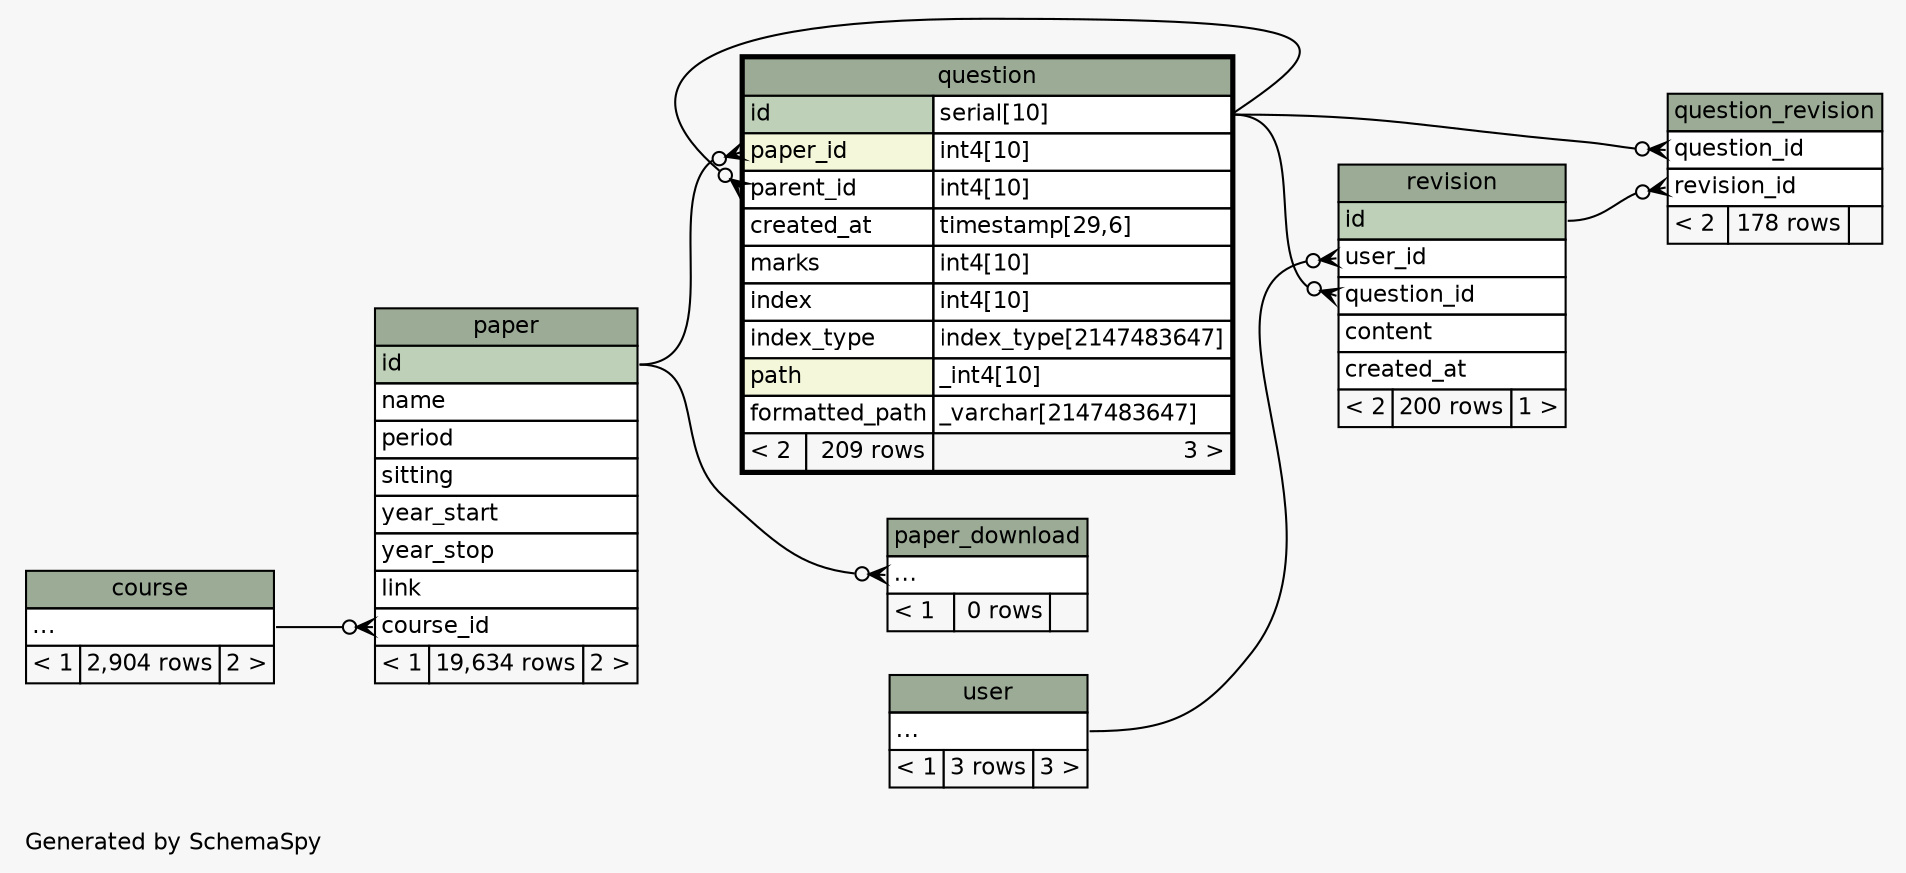 // dot 2.38.0 on Mac OS X 10.11.3
// SchemaSpy rev 590
digraph "twoDegreesRelationshipsDiagram" {
  graph [
    rankdir="RL"
    bgcolor="#f7f7f7"
    label="\nGenerated by SchemaSpy"
    labeljust="l"
    nodesep="0.18"
    ranksep="0.46"
    fontname="Helvetica"
    fontsize="11"
  ];
  node [
    fontname="Helvetica"
    fontsize="11"
    shape="plaintext"
  ];
  edge [
    arrowsize="0.8"
  ];
  "paper":"course_id":w -> "course":"elipses":e [arrowhead=none dir=back arrowtail=crowodot];
  "paper_download":"elipses":w -> "paper":"id":e [arrowhead=none dir=back arrowtail=crowodot];
  "question":"paper_id":w -> "paper":"id":e [arrowhead=none dir=back arrowtail=crowodot];
  "question":"parent_id":w -> "question":"id.type":e [arrowhead=none dir=back arrowtail=crowodot];
  "question_revision":"question_id":w -> "question":"id.type":e [arrowhead=none dir=back arrowtail=crowodot];
  "question_revision":"revision_id":w -> "revision":"id":e [arrowhead=none dir=back arrowtail=crowodot];
  "revision":"question_id":w -> "question":"id.type":e [arrowhead=none dir=back arrowtail=crowodot];
  "revision":"user_id":w -> "user":"elipses":e [arrowhead=none dir=back arrowtail=crowodot];
  "course" [
    label=<
    <TABLE BORDER="0" CELLBORDER="1" CELLSPACING="0" BGCOLOR="#ffffff">
      <TR><TD COLSPAN="3" BGCOLOR="#9bab96" ALIGN="CENTER">course</TD></TR>
      <TR><TD PORT="elipses" COLSPAN="3" ALIGN="LEFT">...</TD></TR>
      <TR><TD ALIGN="LEFT" BGCOLOR="#f7f7f7">&lt; 1</TD><TD ALIGN="RIGHT" BGCOLOR="#f7f7f7">2,904 rows</TD><TD ALIGN="RIGHT" BGCOLOR="#f7f7f7">2 &gt;</TD></TR>
    </TABLE>>
    URL="course.html"
    tooltip="course"
  ];
  "paper" [
    label=<
    <TABLE BORDER="0" CELLBORDER="1" CELLSPACING="0" BGCOLOR="#ffffff">
      <TR><TD COLSPAN="3" BGCOLOR="#9bab96" ALIGN="CENTER">paper</TD></TR>
      <TR><TD PORT="id" COLSPAN="3" BGCOLOR="#bed1b8" ALIGN="LEFT">id</TD></TR>
      <TR><TD PORT="name" COLSPAN="3" ALIGN="LEFT">name</TD></TR>
      <TR><TD PORT="period" COLSPAN="3" ALIGN="LEFT">period</TD></TR>
      <TR><TD PORT="sitting" COLSPAN="3" ALIGN="LEFT">sitting</TD></TR>
      <TR><TD PORT="year_start" COLSPAN="3" ALIGN="LEFT">year_start</TD></TR>
      <TR><TD PORT="year_stop" COLSPAN="3" ALIGN="LEFT">year_stop</TD></TR>
      <TR><TD PORT="link" COLSPAN="3" ALIGN="LEFT">link</TD></TR>
      <TR><TD PORT="course_id" COLSPAN="3" ALIGN="LEFT">course_id</TD></TR>
      <TR><TD ALIGN="LEFT" BGCOLOR="#f7f7f7">&lt; 1</TD><TD ALIGN="RIGHT" BGCOLOR="#f7f7f7">19,634 rows</TD><TD ALIGN="RIGHT" BGCOLOR="#f7f7f7">2 &gt;</TD></TR>
    </TABLE>>
    URL="paper.html"
    tooltip="paper"
  ];
  "paper_download" [
    label=<
    <TABLE BORDER="0" CELLBORDER="1" CELLSPACING="0" BGCOLOR="#ffffff">
      <TR><TD COLSPAN="3" BGCOLOR="#9bab96" ALIGN="CENTER">paper_download</TD></TR>
      <TR><TD PORT="elipses" COLSPAN="3" ALIGN="LEFT">...</TD></TR>
      <TR><TD ALIGN="LEFT" BGCOLOR="#f7f7f7">&lt; 1</TD><TD ALIGN="RIGHT" BGCOLOR="#f7f7f7">0 rows</TD><TD ALIGN="RIGHT" BGCOLOR="#f7f7f7">  </TD></TR>
    </TABLE>>
    URL="paper_download.html"
    tooltip="paper_download"
  ];
  "question" [
    label=<
    <TABLE BORDER="2" CELLBORDER="1" CELLSPACING="0" BGCOLOR="#ffffff">
      <TR><TD COLSPAN="3" BGCOLOR="#9bab96" ALIGN="CENTER">question</TD></TR>
      <TR><TD PORT="id" COLSPAN="2" BGCOLOR="#bed1b8" ALIGN="LEFT">id</TD><TD PORT="id.type" ALIGN="LEFT">serial[10]</TD></TR>
      <TR><TD PORT="paper_id" COLSPAN="2" BGCOLOR="#f4f7da" ALIGN="LEFT">paper_id</TD><TD PORT="paper_id.type" ALIGN="LEFT">int4[10]</TD></TR>
      <TR><TD PORT="parent_id" COLSPAN="2" ALIGN="LEFT">parent_id</TD><TD PORT="parent_id.type" ALIGN="LEFT">int4[10]</TD></TR>
      <TR><TD PORT="created_at" COLSPAN="2" ALIGN="LEFT">created_at</TD><TD PORT="created_at.type" ALIGN="LEFT">timestamp[29,6]</TD></TR>
      <TR><TD PORT="marks" COLSPAN="2" ALIGN="LEFT">marks</TD><TD PORT="marks.type" ALIGN="LEFT">int4[10]</TD></TR>
      <TR><TD PORT="index" COLSPAN="2" ALIGN="LEFT">index</TD><TD PORT="index.type" ALIGN="LEFT">int4[10]</TD></TR>
      <TR><TD PORT="index_type" COLSPAN="2" ALIGN="LEFT">index_type</TD><TD PORT="index_type.type" ALIGN="LEFT">index_type[2147483647]</TD></TR>
      <TR><TD PORT="path" COLSPAN="2" BGCOLOR="#f4f7da" ALIGN="LEFT">path</TD><TD PORT="path.type" ALIGN="LEFT">_int4[10]</TD></TR>
      <TR><TD PORT="formatted_path" COLSPAN="2" ALIGN="LEFT">formatted_path</TD><TD PORT="formatted_path.type" ALIGN="LEFT">_varchar[2147483647]</TD></TR>
      <TR><TD ALIGN="LEFT" BGCOLOR="#f7f7f7">&lt; 2</TD><TD ALIGN="RIGHT" BGCOLOR="#f7f7f7">209 rows</TD><TD ALIGN="RIGHT" BGCOLOR="#f7f7f7">3 &gt;</TD></TR>
    </TABLE>>
    URL="question.html"
    tooltip="question"
  ];
  "question_revision" [
    label=<
    <TABLE BORDER="0" CELLBORDER="1" CELLSPACING="0" BGCOLOR="#ffffff">
      <TR><TD COLSPAN="3" BGCOLOR="#9bab96" ALIGN="CENTER">question_revision</TD></TR>
      <TR><TD PORT="question_id" COLSPAN="3" ALIGN="LEFT">question_id</TD></TR>
      <TR><TD PORT="revision_id" COLSPAN="3" ALIGN="LEFT">revision_id</TD></TR>
      <TR><TD ALIGN="LEFT" BGCOLOR="#f7f7f7">&lt; 2</TD><TD ALIGN="RIGHT" BGCOLOR="#f7f7f7">178 rows</TD><TD ALIGN="RIGHT" BGCOLOR="#f7f7f7">  </TD></TR>
    </TABLE>>
    URL="question_revision.html"
    tooltip="question_revision"
  ];
  "revision" [
    label=<
    <TABLE BORDER="0" CELLBORDER="1" CELLSPACING="0" BGCOLOR="#ffffff">
      <TR><TD COLSPAN="3" BGCOLOR="#9bab96" ALIGN="CENTER">revision</TD></TR>
      <TR><TD PORT="id" COLSPAN="3" BGCOLOR="#bed1b8" ALIGN="LEFT">id</TD></TR>
      <TR><TD PORT="user_id" COLSPAN="3" ALIGN="LEFT">user_id</TD></TR>
      <TR><TD PORT="question_id" COLSPAN="3" ALIGN="LEFT">question_id</TD></TR>
      <TR><TD PORT="content" COLSPAN="3" ALIGN="LEFT">content</TD></TR>
      <TR><TD PORT="created_at" COLSPAN="3" ALIGN="LEFT">created_at</TD></TR>
      <TR><TD ALIGN="LEFT" BGCOLOR="#f7f7f7">&lt; 2</TD><TD ALIGN="RIGHT" BGCOLOR="#f7f7f7">200 rows</TD><TD ALIGN="RIGHT" BGCOLOR="#f7f7f7">1 &gt;</TD></TR>
    </TABLE>>
    URL="revision.html"
    tooltip="revision"
  ];
  "user" [
    label=<
    <TABLE BORDER="0" CELLBORDER="1" CELLSPACING="0" BGCOLOR="#ffffff">
      <TR><TD COLSPAN="3" BGCOLOR="#9bab96" ALIGN="CENTER">user</TD></TR>
      <TR><TD PORT="elipses" COLSPAN="3" ALIGN="LEFT">...</TD></TR>
      <TR><TD ALIGN="LEFT" BGCOLOR="#f7f7f7">&lt; 1</TD><TD ALIGN="RIGHT" BGCOLOR="#f7f7f7">3 rows</TD><TD ALIGN="RIGHT" BGCOLOR="#f7f7f7">3 &gt;</TD></TR>
    </TABLE>>
    URL="user.html"
    tooltip="user"
  ];
}
